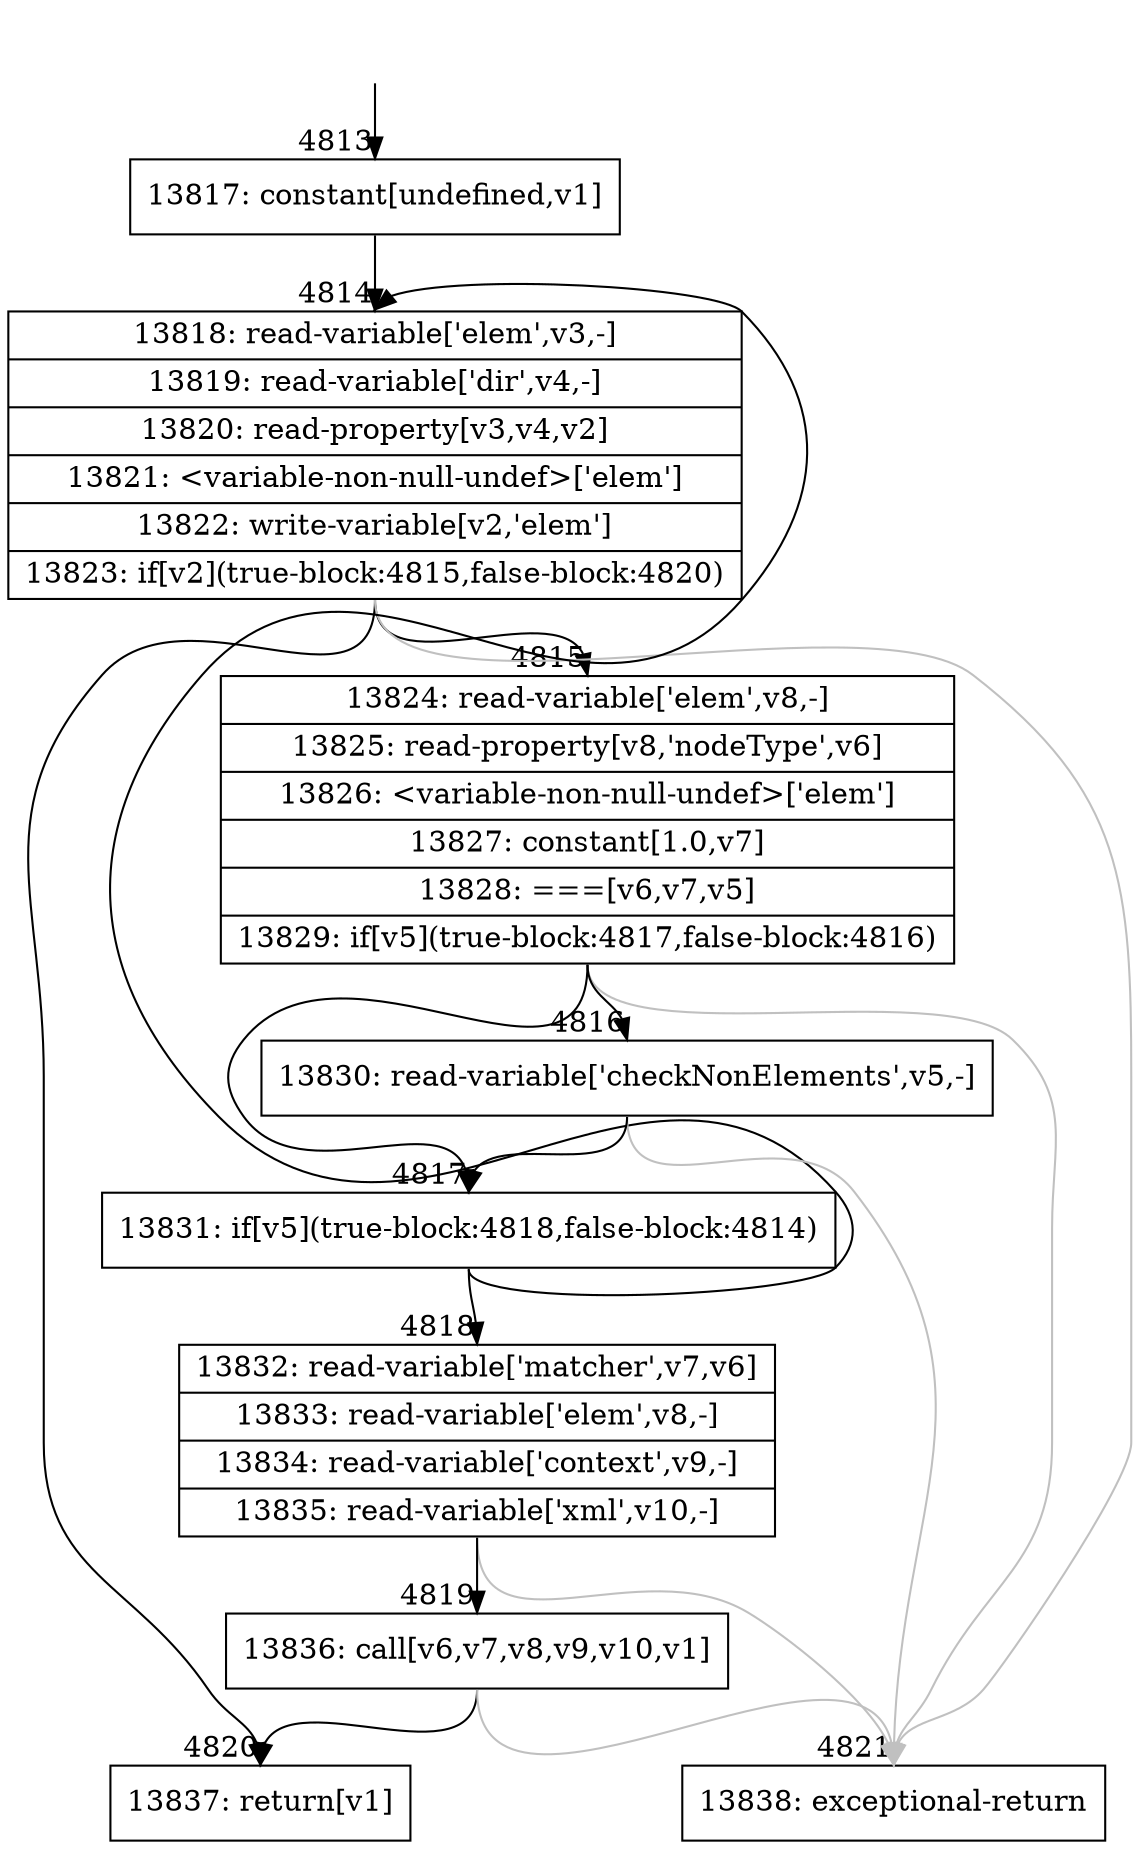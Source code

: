 digraph {
rankdir="TD"
BB_entry322[shape=none,label=""];
BB_entry322 -> BB4813 [tailport=s, headport=n, headlabel="    4813"]
BB4813 [shape=record label="{13817: constant[undefined,v1]}" ] 
BB4813 -> BB4814 [tailport=s, headport=n, headlabel="      4814"]
BB4814 [shape=record label="{13818: read-variable['elem',v3,-]|13819: read-variable['dir',v4,-]|13820: read-property[v3,v4,v2]|13821: \<variable-non-null-undef\>['elem']|13822: write-variable[v2,'elem']|13823: if[v2](true-block:4815,false-block:4820)}" ] 
BB4814 -> BB4815 [tailport=s, headport=n, headlabel="      4815"]
BB4814 -> BB4820 [tailport=s, headport=n, headlabel="      4820"]
BB4814 -> BB4821 [tailport=s, headport=n, color=gray, headlabel="      4821"]
BB4815 [shape=record label="{13824: read-variable['elem',v8,-]|13825: read-property[v8,'nodeType',v6]|13826: \<variable-non-null-undef\>['elem']|13827: constant[1.0,v7]|13828: ===[v6,v7,v5]|13829: if[v5](true-block:4817,false-block:4816)}" ] 
BB4815 -> BB4817 [tailport=s, headport=n, headlabel="      4817"]
BB4815 -> BB4816 [tailport=s, headport=n, headlabel="      4816"]
BB4815 -> BB4821 [tailport=s, headport=n, color=gray]
BB4816 [shape=record label="{13830: read-variable['checkNonElements',v5,-]}" ] 
BB4816 -> BB4817 [tailport=s, headport=n]
BB4816 -> BB4821 [tailport=s, headport=n, color=gray]
BB4817 [shape=record label="{13831: if[v5](true-block:4818,false-block:4814)}" ] 
BB4817 -> BB4818 [tailport=s, headport=n, headlabel="      4818"]
BB4817 -> BB4814 [tailport=s, headport=n]
BB4818 [shape=record label="{13832: read-variable['matcher',v7,v6]|13833: read-variable['elem',v8,-]|13834: read-variable['context',v9,-]|13835: read-variable['xml',v10,-]}" ] 
BB4818 -> BB4819 [tailport=s, headport=n, headlabel="      4819"]
BB4818 -> BB4821 [tailport=s, headport=n, color=gray]
BB4819 [shape=record label="{13836: call[v6,v7,v8,v9,v10,v1]}" ] 
BB4819 -> BB4820 [tailport=s, headport=n]
BB4819 -> BB4821 [tailport=s, headport=n, color=gray]
BB4820 [shape=record label="{13837: return[v1]}" ] 
BB4821 [shape=record label="{13838: exceptional-return}" ] 
}
